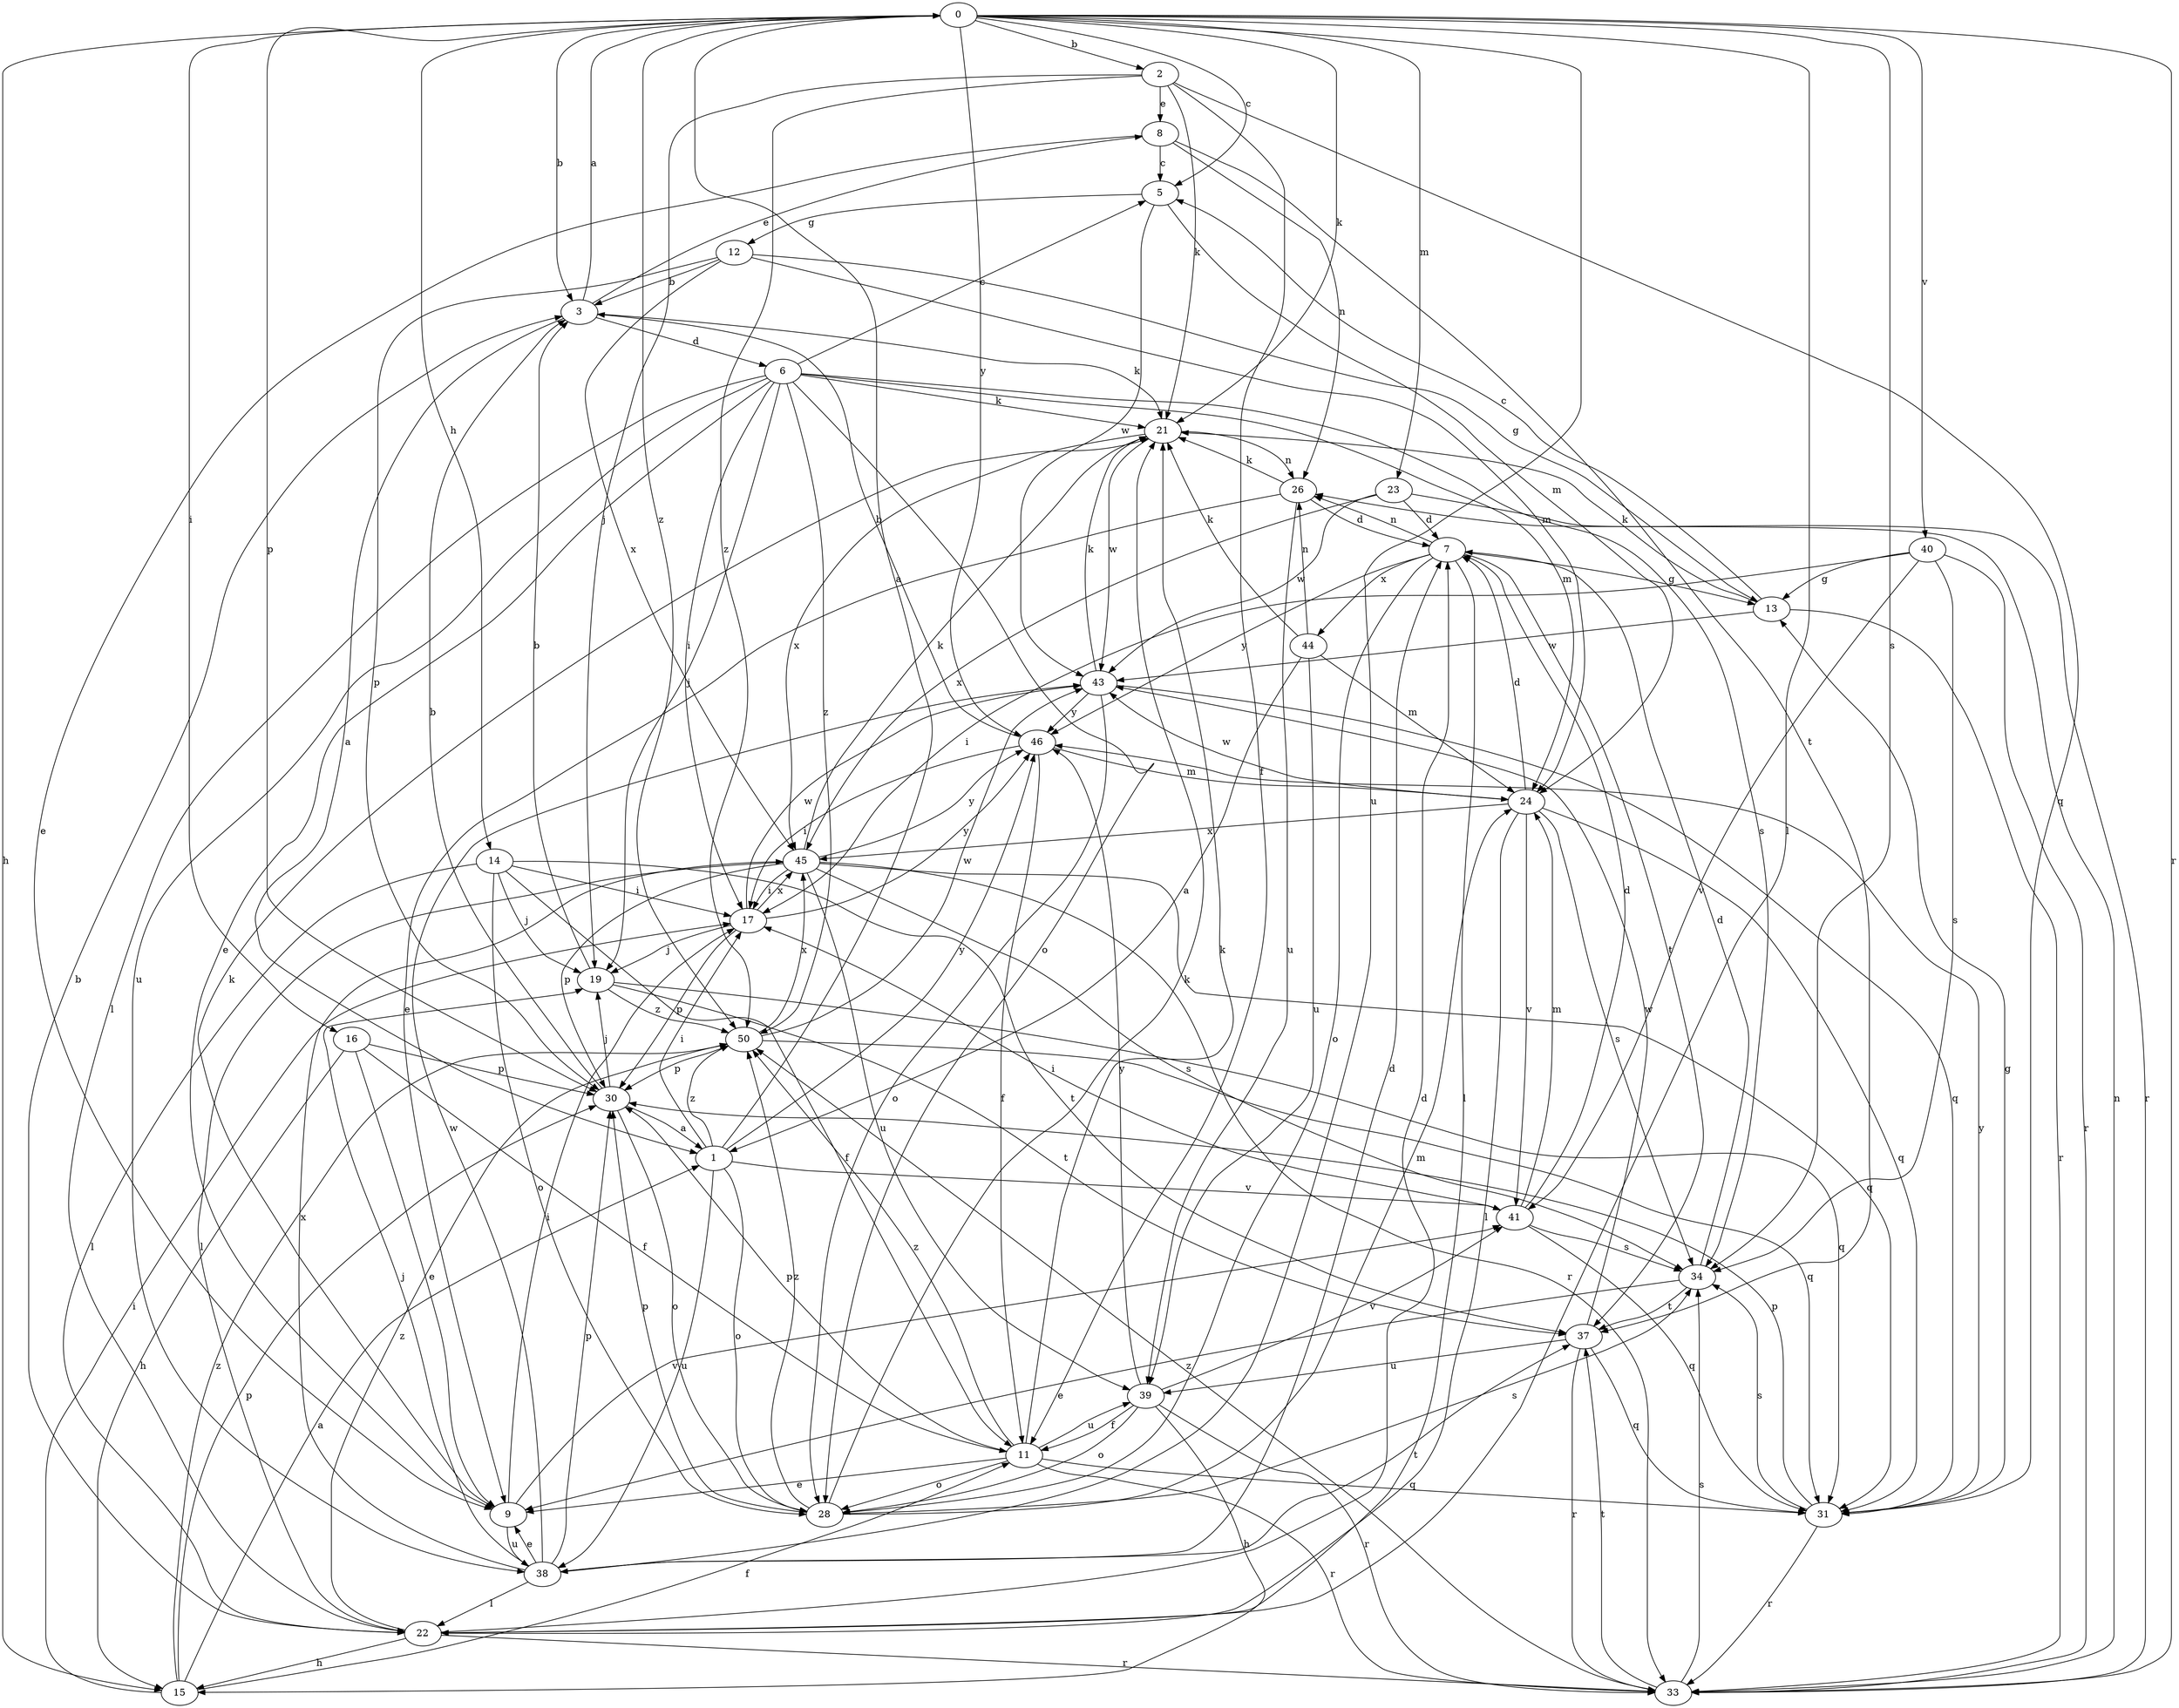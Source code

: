 strict digraph  {
0;
1;
2;
3;
5;
6;
7;
8;
9;
11;
12;
13;
14;
15;
16;
17;
19;
21;
22;
23;
24;
26;
28;
30;
31;
33;
34;
37;
38;
39;
40;
41;
43;
44;
45;
46;
50;
0 -> 2  [label=b];
0 -> 3  [label=b];
0 -> 5  [label=c];
0 -> 14  [label=h];
0 -> 15  [label=h];
0 -> 16  [label=i];
0 -> 21  [label=k];
0 -> 22  [label=l];
0 -> 23  [label=m];
0 -> 30  [label=p];
0 -> 33  [label=r];
0 -> 34  [label=s];
0 -> 38  [label=u];
0 -> 40  [label=v];
0 -> 46  [label=y];
0 -> 50  [label=z];
1 -> 0  [label=a];
1 -> 17  [label=i];
1 -> 28  [label=o];
1 -> 38  [label=u];
1 -> 41  [label=v];
1 -> 46  [label=y];
1 -> 50  [label=z];
2 -> 8  [label=e];
2 -> 11  [label=f];
2 -> 19  [label=j];
2 -> 21  [label=k];
2 -> 31  [label=q];
2 -> 50  [label=z];
3 -> 0  [label=a];
3 -> 1  [label=a];
3 -> 6  [label=d];
3 -> 8  [label=e];
3 -> 21  [label=k];
5 -> 12  [label=g];
5 -> 24  [label=m];
5 -> 43  [label=w];
6 -> 5  [label=c];
6 -> 9  [label=e];
6 -> 17  [label=i];
6 -> 19  [label=j];
6 -> 21  [label=k];
6 -> 22  [label=l];
6 -> 24  [label=m];
6 -> 28  [label=o];
6 -> 34  [label=s];
6 -> 38  [label=u];
6 -> 50  [label=z];
7 -> 13  [label=g];
7 -> 22  [label=l];
7 -> 26  [label=n];
7 -> 28  [label=o];
7 -> 37  [label=t];
7 -> 44  [label=x];
7 -> 46  [label=y];
8 -> 5  [label=c];
8 -> 9  [label=e];
8 -> 26  [label=n];
8 -> 37  [label=t];
9 -> 17  [label=i];
9 -> 21  [label=k];
9 -> 38  [label=u];
9 -> 41  [label=v];
11 -> 9  [label=e];
11 -> 21  [label=k];
11 -> 28  [label=o];
11 -> 30  [label=p];
11 -> 31  [label=q];
11 -> 33  [label=r];
11 -> 39  [label=u];
11 -> 50  [label=z];
12 -> 3  [label=b];
12 -> 13  [label=g];
12 -> 24  [label=m];
12 -> 30  [label=p];
12 -> 45  [label=x];
13 -> 5  [label=c];
13 -> 21  [label=k];
13 -> 33  [label=r];
13 -> 43  [label=w];
14 -> 11  [label=f];
14 -> 17  [label=i];
14 -> 19  [label=j];
14 -> 22  [label=l];
14 -> 28  [label=o];
14 -> 37  [label=t];
15 -> 1  [label=a];
15 -> 11  [label=f];
15 -> 17  [label=i];
15 -> 30  [label=p];
15 -> 50  [label=z];
16 -> 9  [label=e];
16 -> 11  [label=f];
16 -> 15  [label=h];
16 -> 30  [label=p];
17 -> 19  [label=j];
17 -> 30  [label=p];
17 -> 43  [label=w];
17 -> 45  [label=x];
17 -> 46  [label=y];
19 -> 3  [label=b];
19 -> 31  [label=q];
19 -> 37  [label=t];
19 -> 50  [label=z];
21 -> 26  [label=n];
21 -> 43  [label=w];
21 -> 45  [label=x];
22 -> 3  [label=b];
22 -> 7  [label=d];
22 -> 15  [label=h];
22 -> 33  [label=r];
22 -> 50  [label=z];
23 -> 7  [label=d];
23 -> 33  [label=r];
23 -> 43  [label=w];
23 -> 45  [label=x];
24 -> 7  [label=d];
24 -> 22  [label=l];
24 -> 31  [label=q];
24 -> 34  [label=s];
24 -> 41  [label=v];
24 -> 43  [label=w];
24 -> 45  [label=x];
26 -> 7  [label=d];
26 -> 9  [label=e];
26 -> 21  [label=k];
26 -> 39  [label=u];
28 -> 21  [label=k];
28 -> 24  [label=m];
28 -> 30  [label=p];
28 -> 34  [label=s];
28 -> 50  [label=z];
30 -> 1  [label=a];
30 -> 3  [label=b];
30 -> 19  [label=j];
30 -> 28  [label=o];
31 -> 13  [label=g];
31 -> 30  [label=p];
31 -> 33  [label=r];
31 -> 34  [label=s];
31 -> 46  [label=y];
33 -> 26  [label=n];
33 -> 34  [label=s];
33 -> 37  [label=t];
33 -> 50  [label=z];
34 -> 7  [label=d];
34 -> 9  [label=e];
34 -> 37  [label=t];
37 -> 31  [label=q];
37 -> 33  [label=r];
37 -> 39  [label=u];
37 -> 43  [label=w];
38 -> 7  [label=d];
38 -> 9  [label=e];
38 -> 19  [label=j];
38 -> 22  [label=l];
38 -> 30  [label=p];
38 -> 37  [label=t];
38 -> 43  [label=w];
38 -> 45  [label=x];
39 -> 11  [label=f];
39 -> 15  [label=h];
39 -> 28  [label=o];
39 -> 33  [label=r];
39 -> 41  [label=v];
39 -> 46  [label=y];
40 -> 13  [label=g];
40 -> 17  [label=i];
40 -> 33  [label=r];
40 -> 34  [label=s];
40 -> 41  [label=v];
41 -> 7  [label=d];
41 -> 17  [label=i];
41 -> 24  [label=m];
41 -> 31  [label=q];
41 -> 34  [label=s];
43 -> 21  [label=k];
43 -> 28  [label=o];
43 -> 31  [label=q];
43 -> 46  [label=y];
44 -> 1  [label=a];
44 -> 21  [label=k];
44 -> 24  [label=m];
44 -> 26  [label=n];
44 -> 39  [label=u];
45 -> 17  [label=i];
45 -> 21  [label=k];
45 -> 22  [label=l];
45 -> 30  [label=p];
45 -> 31  [label=q];
45 -> 33  [label=r];
45 -> 34  [label=s];
45 -> 39  [label=u];
45 -> 46  [label=y];
46 -> 3  [label=b];
46 -> 11  [label=f];
46 -> 17  [label=i];
46 -> 24  [label=m];
50 -> 30  [label=p];
50 -> 31  [label=q];
50 -> 43  [label=w];
50 -> 45  [label=x];
}
